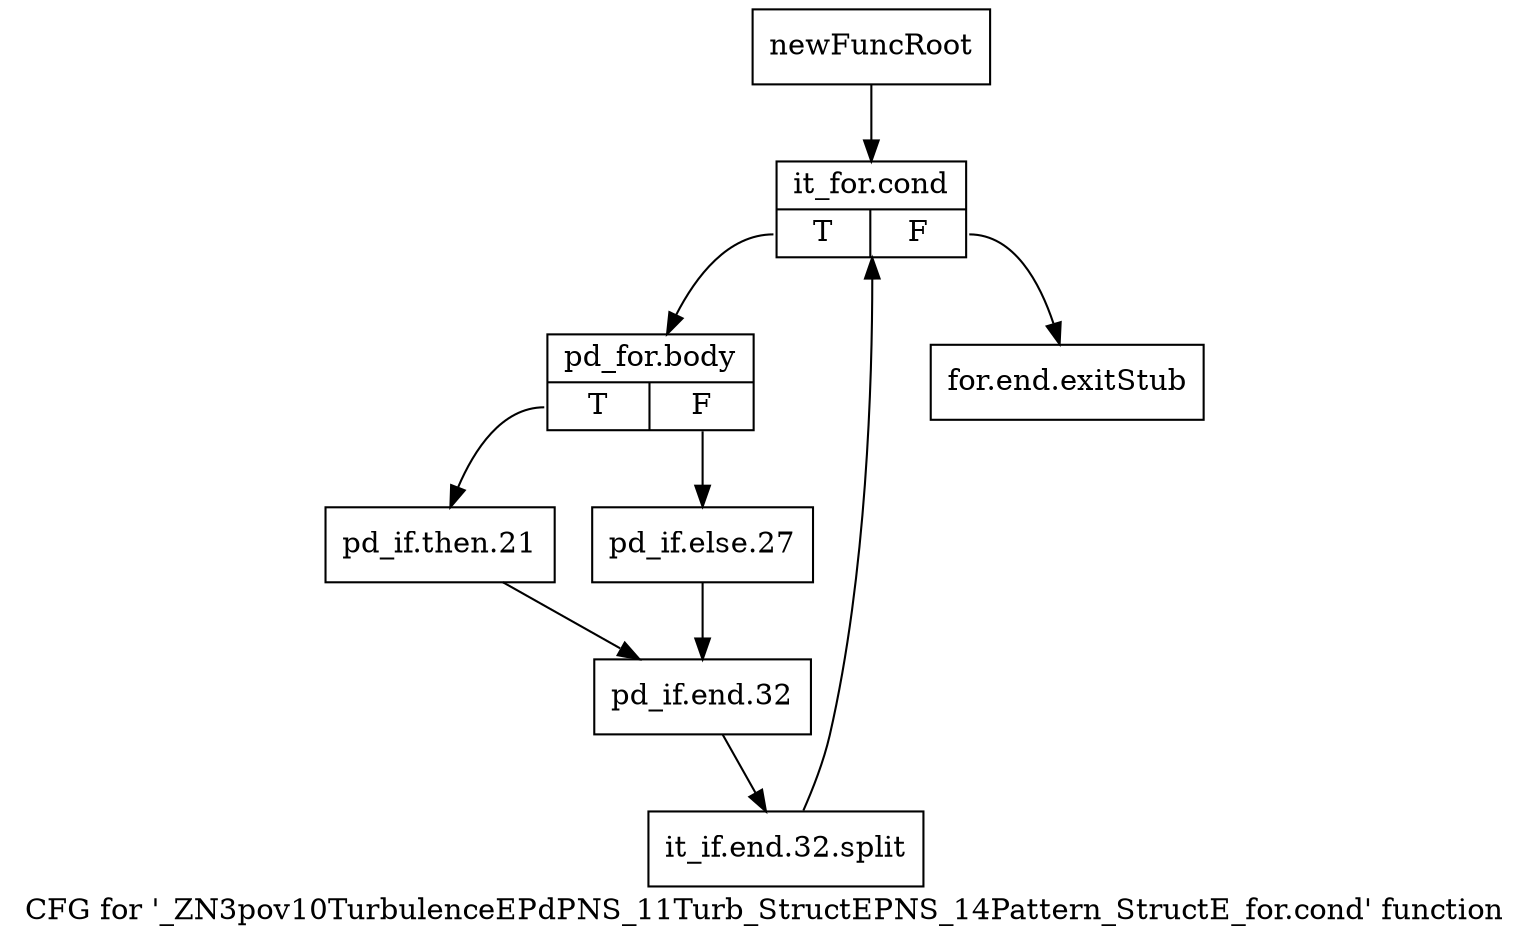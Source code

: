 digraph "CFG for '_ZN3pov10TurbulenceEPdPNS_11Turb_StructEPNS_14Pattern_StructE_for.cond' function" {
	label="CFG for '_ZN3pov10TurbulenceEPdPNS_11Turb_StructEPNS_14Pattern_StructE_for.cond' function";

	Node0x24f7820 [shape=record,label="{newFuncRoot}"];
	Node0x24f7820 -> Node0x24f78c0;
	Node0x24f7870 [shape=record,label="{for.end.exitStub}"];
	Node0x24f78c0 [shape=record,label="{it_for.cond|{<s0>T|<s1>F}}"];
	Node0x24f78c0:s0 -> Node0x24f7910;
	Node0x24f78c0:s1 -> Node0x24f7870;
	Node0x24f7910 [shape=record,label="{pd_for.body|{<s0>T|<s1>F}}"];
	Node0x24f7910:s0 -> Node0x24f79b0;
	Node0x24f7910:s1 -> Node0x24f7960;
	Node0x24f7960 [shape=record,label="{pd_if.else.27}"];
	Node0x24f7960 -> Node0x24f7a00;
	Node0x24f79b0 [shape=record,label="{pd_if.then.21}"];
	Node0x24f79b0 -> Node0x24f7a00;
	Node0x24f7a00 [shape=record,label="{pd_if.end.32}"];
	Node0x24f7a00 -> Node0x39cbbb0;
	Node0x39cbbb0 [shape=record,label="{it_if.end.32.split}"];
	Node0x39cbbb0 -> Node0x24f78c0;
}
